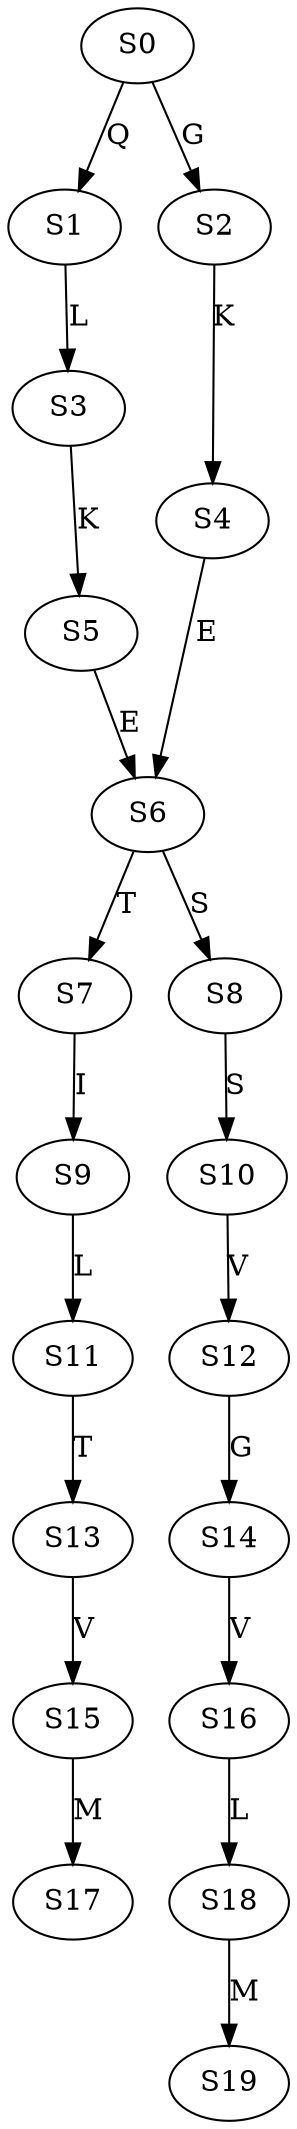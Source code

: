 strict digraph  {
	S0 -> S1 [ label = Q ];
	S0 -> S2 [ label = G ];
	S1 -> S3 [ label = L ];
	S2 -> S4 [ label = K ];
	S3 -> S5 [ label = K ];
	S4 -> S6 [ label = E ];
	S5 -> S6 [ label = E ];
	S6 -> S7 [ label = T ];
	S6 -> S8 [ label = S ];
	S7 -> S9 [ label = I ];
	S8 -> S10 [ label = S ];
	S9 -> S11 [ label = L ];
	S10 -> S12 [ label = V ];
	S11 -> S13 [ label = T ];
	S12 -> S14 [ label = G ];
	S13 -> S15 [ label = V ];
	S14 -> S16 [ label = V ];
	S15 -> S17 [ label = M ];
	S16 -> S18 [ label = L ];
	S18 -> S19 [ label = M ];
}
